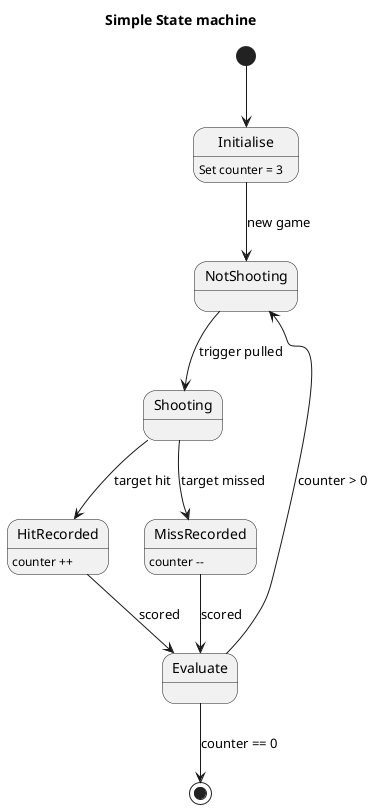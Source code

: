 @startuml
title Simple State machine

[*] --> Initialise
Initialise: Set counter = 3
Initialise --> NotShooting: new game
NotShooting --> Shooting: trigger pulled
Shooting --> HitRecorded: target hit
HitRecorded: counter ++
Shooting --> MissRecorded: target missed
MissRecorded: counter --
HitRecorded --> Evaluate: scored
MissRecorded --> Evaluate: scored
Evaluate --> NotShooting: counter > 0
Evaluate --> [*]: counter == 0
@enduml